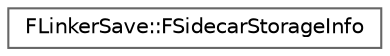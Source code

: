 digraph "Graphical Class Hierarchy"
{
 // INTERACTIVE_SVG=YES
 // LATEX_PDF_SIZE
  bgcolor="transparent";
  edge [fontname=Helvetica,fontsize=10,labelfontname=Helvetica,labelfontsize=10];
  node [fontname=Helvetica,fontsize=10,shape=box,height=0.2,width=0.4];
  rankdir="LR";
  Node0 [id="Node000000",label="FLinkerSave::FSidecarStorageInfo",height=0.2,width=0.4,color="grey40", fillcolor="white", style="filled",URL="$dd/d2c/structFLinkerSave_1_1FSidecarStorageInfo.html",tooltip=" "];
}

